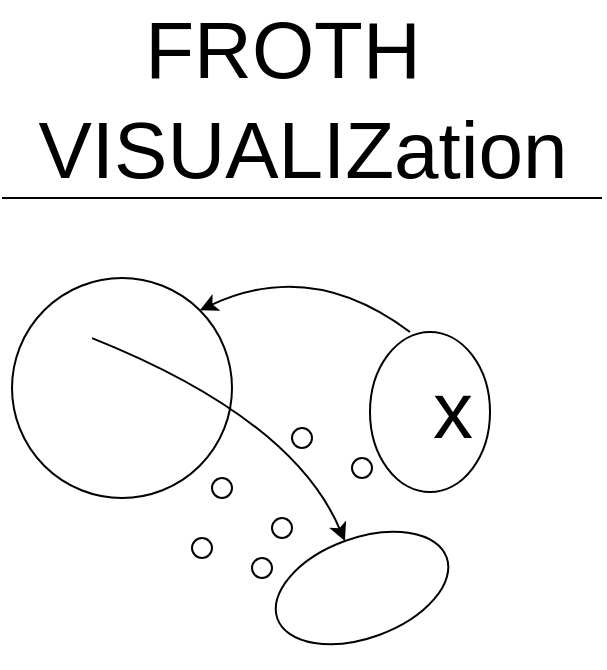 <mxfile version="17.4.6" type="github">
  <diagram id="Hmw7zgOssGxTfFOBcNNz" name="Page-1">
    <mxGraphModel dx="681" dy="739" grid="1" gridSize="10" guides="1" tooltips="1" connect="1" arrows="1" fold="1" page="1" pageScale="1" pageWidth="850" pageHeight="1100" math="0" shadow="0">
      <root>
        <mxCell id="0" />
        <mxCell id="1" parent="0" />
        <mxCell id="6vmLxwe2ioX-cLCeO2sw-1" value="&lt;font style=&quot;font-size: 40px&quot;&gt;FROTH&lt;/font&gt;" style="text;html=1;align=center;verticalAlign=middle;resizable=0;points=[];autosize=1;strokeColor=none;fillColor=none;" vertex="1" parent="1">
          <mxGeometry x="200" y="130" width="150" height="30" as="geometry" />
        </mxCell>
        <mxCell id="6vmLxwe2ioX-cLCeO2sw-2" value="VISUALIZation" style="text;html=1;align=center;verticalAlign=middle;resizable=0;points=[];autosize=1;strokeColor=none;fillColor=none;fontSize=40;" vertex="1" parent="1">
          <mxGeometry x="145" y="170" width="280" height="50" as="geometry" />
        </mxCell>
        <mxCell id="6vmLxwe2ioX-cLCeO2sw-3" value="" style="ellipse;whiteSpace=wrap;html=1;aspect=fixed;fontSize=40;fillColor=none;" vertex="1" parent="1">
          <mxGeometry x="140" y="260" width="110" height="110" as="geometry" />
        </mxCell>
        <mxCell id="6vmLxwe2ioX-cLCeO2sw-4" value="" style="ellipse;whiteSpace=wrap;html=1;fontSize=40;fillColor=none;" vertex="1" parent="1">
          <mxGeometry x="319" y="287" width="60" height="80" as="geometry" />
        </mxCell>
        <mxCell id="6vmLxwe2ioX-cLCeO2sw-5" value="" style="ellipse;whiteSpace=wrap;html=1;fontSize=40;fillColor=none;rotation=-20;" vertex="1" parent="1">
          <mxGeometry x="270" y="390" width="90" height="50" as="geometry" />
        </mxCell>
        <mxCell id="6vmLxwe2ioX-cLCeO2sw-6" value="" style="ellipse;whiteSpace=wrap;html=1;aspect=fixed;fontSize=40;fillColor=none;" vertex="1" parent="1">
          <mxGeometry x="230" y="390" width="10" height="10" as="geometry" />
        </mxCell>
        <mxCell id="6vmLxwe2ioX-cLCeO2sw-8" value="" style="ellipse;whiteSpace=wrap;html=1;aspect=fixed;fontSize=40;fillColor=none;" vertex="1" parent="1">
          <mxGeometry x="240" y="360" width="10" height="10" as="geometry" />
        </mxCell>
        <mxCell id="6vmLxwe2ioX-cLCeO2sw-9" value="" style="ellipse;whiteSpace=wrap;html=1;aspect=fixed;fontSize=40;fillColor=none;" vertex="1" parent="1">
          <mxGeometry x="270" y="380" width="10" height="10" as="geometry" />
        </mxCell>
        <mxCell id="6vmLxwe2ioX-cLCeO2sw-10" value="" style="ellipse;whiteSpace=wrap;html=1;aspect=fixed;fontSize=40;fillColor=none;" vertex="1" parent="1">
          <mxGeometry x="260" y="400" width="10" height="10" as="geometry" />
        </mxCell>
        <mxCell id="6vmLxwe2ioX-cLCeO2sw-11" value="" style="ellipse;whiteSpace=wrap;html=1;aspect=fixed;fontSize=40;fillColor=none;" vertex="1" parent="1">
          <mxGeometry x="280" y="335" width="10" height="10" as="geometry" />
        </mxCell>
        <mxCell id="6vmLxwe2ioX-cLCeO2sw-12" value="" style="ellipse;whiteSpace=wrap;html=1;aspect=fixed;fontSize=40;fillColor=none;" vertex="1" parent="1">
          <mxGeometry x="310" y="350" width="10" height="10" as="geometry" />
        </mxCell>
        <mxCell id="6vmLxwe2ioX-cLCeO2sw-13" value="x" style="text;html=1;align=center;verticalAlign=middle;resizable=0;points=[];autosize=1;strokeColor=none;fillColor=none;fontSize=40;" vertex="1" parent="1">
          <mxGeometry x="340" y="300" width="40" height="50" as="geometry" />
        </mxCell>
        <mxCell id="6vmLxwe2ioX-cLCeO2sw-14" value="" style="endArrow=classic;html=1;fontSize=40;exitX=0.333;exitY=0;exitDx=0;exitDy=0;exitPerimeter=0;entryX=1;entryY=0;entryDx=0;entryDy=0;curved=1;" edge="1" parent="1" source="6vmLxwe2ioX-cLCeO2sw-4" target="6vmLxwe2ioX-cLCeO2sw-3">
          <mxGeometry width="50" height="50" relative="1" as="geometry">
            <mxPoint x="330" y="390" as="sourcePoint" />
            <mxPoint x="380" y="340" as="targetPoint" />
            <Array as="points">
              <mxPoint x="290" y="250" />
            </Array>
          </mxGeometry>
        </mxCell>
        <mxCell id="6vmLxwe2ioX-cLCeO2sw-16" value="" style="endArrow=classic;html=1;fontSize=40;curved=1;exitX=0.364;exitY=0.273;exitDx=0;exitDy=0;exitPerimeter=0;entryX=0.5;entryY=0;entryDx=0;entryDy=0;" edge="1" parent="1" source="6vmLxwe2ioX-cLCeO2sw-3" target="6vmLxwe2ioX-cLCeO2sw-5">
          <mxGeometry width="50" height="50" relative="1" as="geometry">
            <mxPoint x="330" y="390" as="sourcePoint" />
            <mxPoint x="380" y="340" as="targetPoint" />
            <Array as="points">
              <mxPoint x="280" y="330" />
            </Array>
          </mxGeometry>
        </mxCell>
        <mxCell id="6vmLxwe2ioX-cLCeO2sw-17" value="" style="endArrow=none;html=1;fontSize=40;curved=1;" edge="1" parent="1">
          <mxGeometry width="50" height="50" relative="1" as="geometry">
            <mxPoint x="135" y="220" as="sourcePoint" />
            <mxPoint x="435" y="220" as="targetPoint" />
          </mxGeometry>
        </mxCell>
      </root>
    </mxGraphModel>
  </diagram>
</mxfile>
